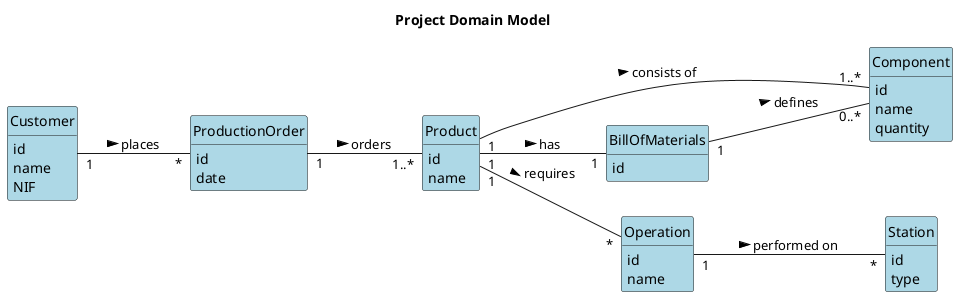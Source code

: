 @startuml
'skinparam monochrome true
skinparam classBackgroundColor #ADD8E6
skinparam packageStyle rectangle
skinparam shadowing false
skinparam classAttributeIconSize 0
hide circle
hide methods
left to right direction

title Project Domain Model

class Product {
    id
    name
}

class Component {
    id
    name
    quantity
}

class BillOfMaterials {
    id
}

class Operation {
    id
    name
}

class Station {
    id
    type
}

class ProductionOrder {
    id
    date
}

class Customer {
    id
    name
    NIF
}

Product "1" -- "1..*" Component: consists of >
Product "1" -- "1" BillOfMaterials: has >
Product "1" -- "*" Operation: requires >

BillOfMaterials "1" -- "0..*" Component: defines >
Operation "1" -- "*" Station: performed on >
ProductionOrder "1" -- "1..*" Product: orders >

Customer "1" -- "*" ProductionOrder: places >

@enduml
